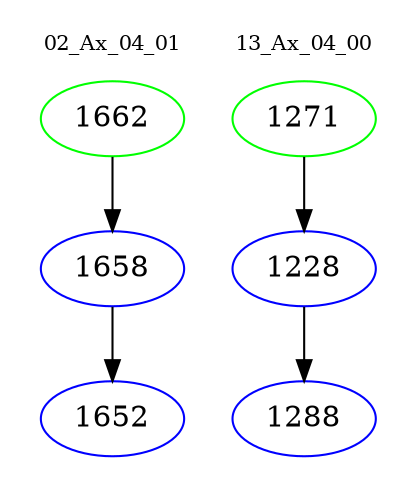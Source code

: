 digraph{
subgraph cluster_0 {
color = white
label = "02_Ax_04_01";
fontsize=10;
T0_1662 [label="1662", color="green"]
T0_1662 -> T0_1658 [color="black"]
T0_1658 [label="1658", color="blue"]
T0_1658 -> T0_1652 [color="black"]
T0_1652 [label="1652", color="blue"]
}
subgraph cluster_1 {
color = white
label = "13_Ax_04_00";
fontsize=10;
T1_1271 [label="1271", color="green"]
T1_1271 -> T1_1228 [color="black"]
T1_1228 [label="1228", color="blue"]
T1_1228 -> T1_1288 [color="black"]
T1_1288 [label="1288", color="blue"]
}
}

